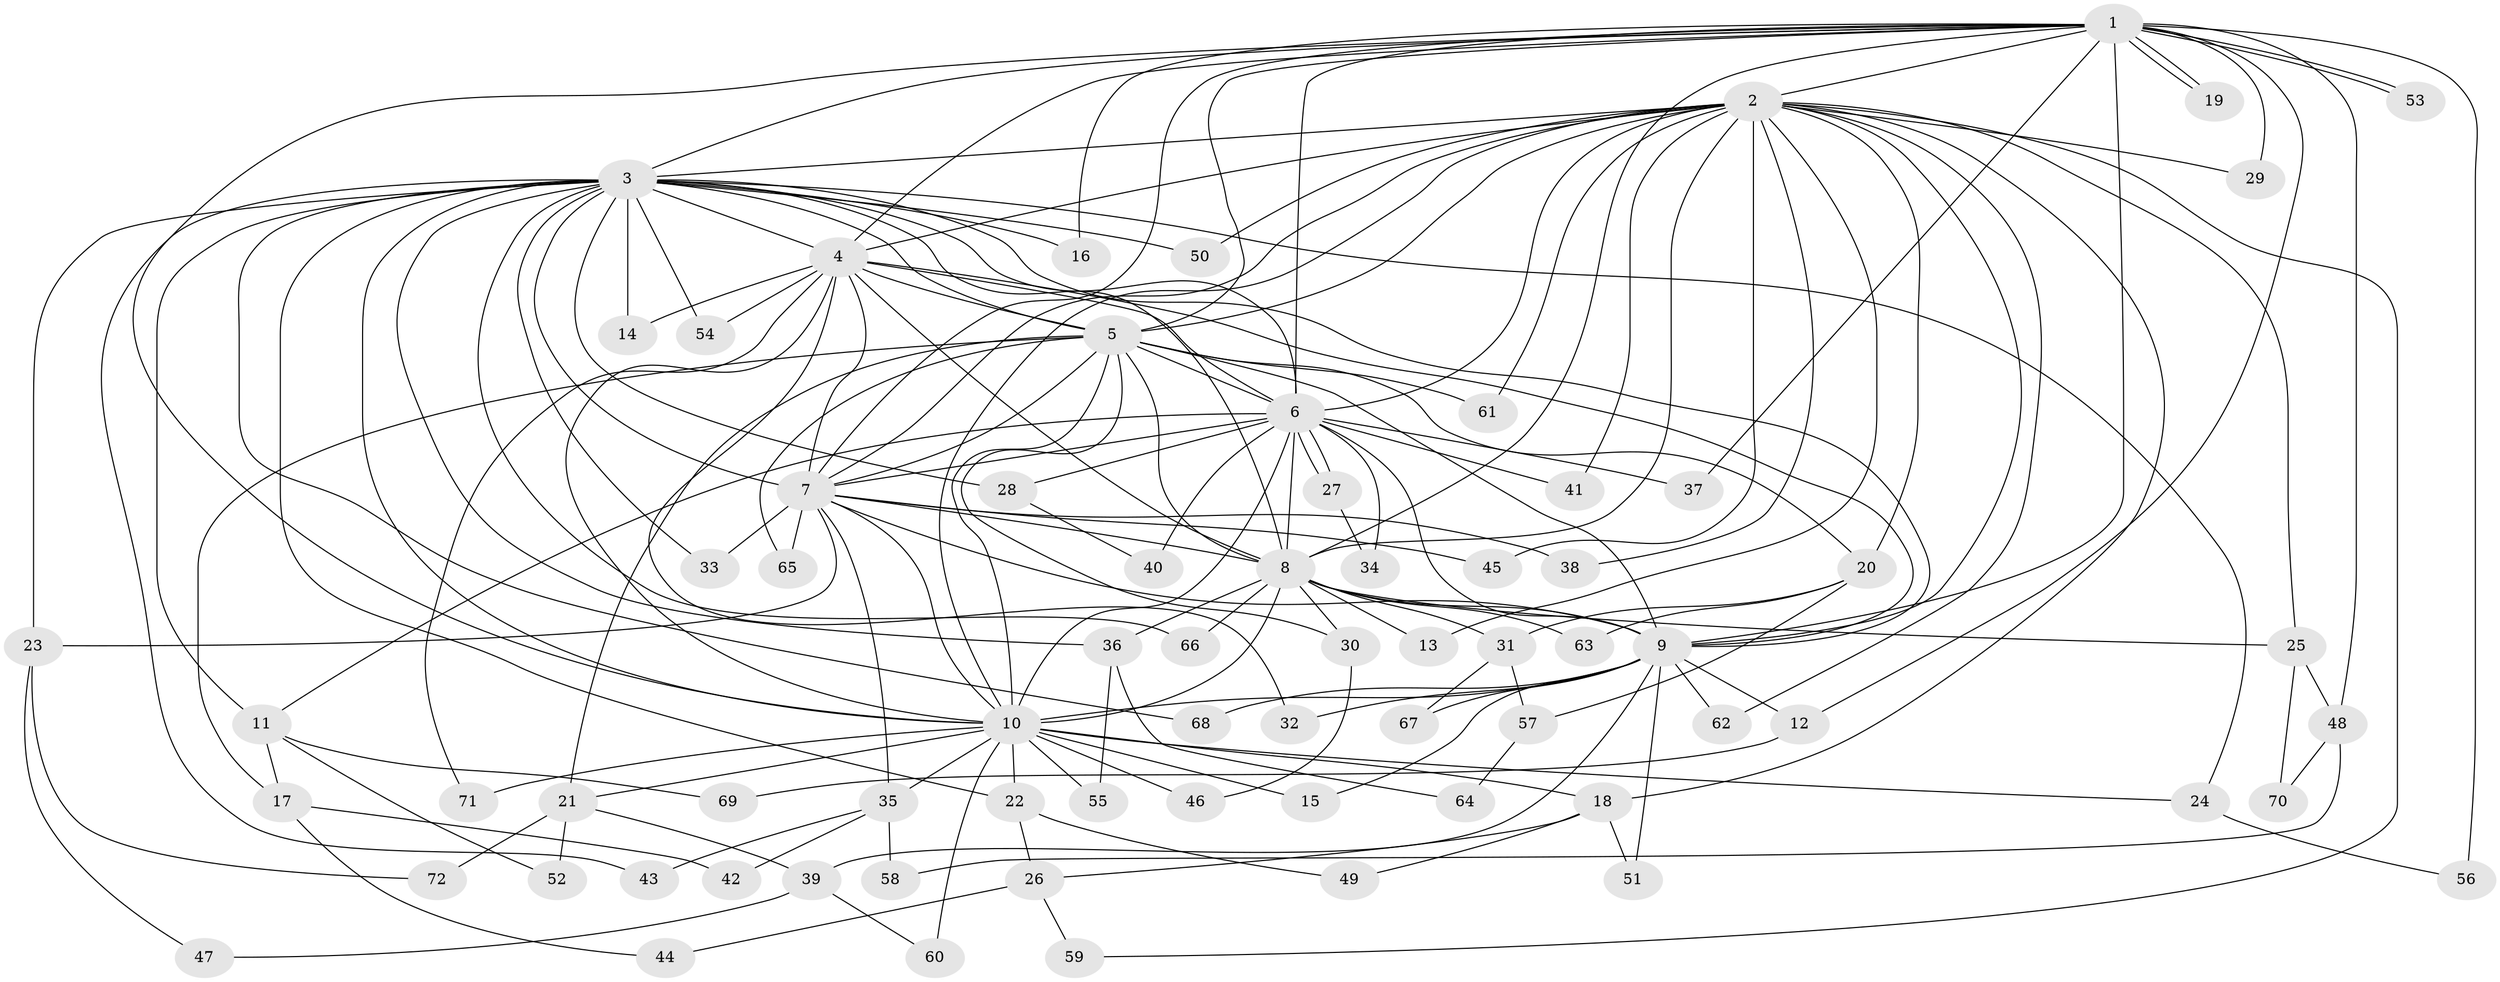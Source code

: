 // coarse degree distribution, {17: 0.037037037037037035, 19: 0.037037037037037035, 20: 0.018518518518518517, 16: 0.018518518518518517, 15: 0.05555555555555555, 5: 0.09259259259259259, 3: 0.09259259259259259, 2: 0.5370370370370371, 4: 0.09259259259259259, 1: 0.018518518518518517}
// Generated by graph-tools (version 1.1) at 2025/23/03/03/25 07:23:35]
// undirected, 72 vertices, 169 edges
graph export_dot {
graph [start="1"]
  node [color=gray90,style=filled];
  1;
  2;
  3;
  4;
  5;
  6;
  7;
  8;
  9;
  10;
  11;
  12;
  13;
  14;
  15;
  16;
  17;
  18;
  19;
  20;
  21;
  22;
  23;
  24;
  25;
  26;
  27;
  28;
  29;
  30;
  31;
  32;
  33;
  34;
  35;
  36;
  37;
  38;
  39;
  40;
  41;
  42;
  43;
  44;
  45;
  46;
  47;
  48;
  49;
  50;
  51;
  52;
  53;
  54;
  55;
  56;
  57;
  58;
  59;
  60;
  61;
  62;
  63;
  64;
  65;
  66;
  67;
  68;
  69;
  70;
  71;
  72;
  1 -- 2;
  1 -- 3;
  1 -- 4;
  1 -- 5;
  1 -- 6;
  1 -- 7;
  1 -- 8;
  1 -- 9;
  1 -- 10;
  1 -- 12;
  1 -- 16;
  1 -- 19;
  1 -- 19;
  1 -- 29;
  1 -- 37;
  1 -- 48;
  1 -- 53;
  1 -- 53;
  1 -- 56;
  2 -- 3;
  2 -- 4;
  2 -- 5;
  2 -- 6;
  2 -- 7;
  2 -- 8;
  2 -- 9;
  2 -- 10;
  2 -- 13;
  2 -- 18;
  2 -- 20;
  2 -- 25;
  2 -- 29;
  2 -- 38;
  2 -- 41;
  2 -- 45;
  2 -- 50;
  2 -- 59;
  2 -- 61;
  2 -- 62;
  3 -- 4;
  3 -- 5;
  3 -- 6;
  3 -- 7;
  3 -- 8;
  3 -- 9;
  3 -- 10;
  3 -- 11;
  3 -- 14;
  3 -- 16;
  3 -- 22;
  3 -- 23;
  3 -- 24;
  3 -- 28;
  3 -- 33;
  3 -- 36;
  3 -- 43;
  3 -- 50;
  3 -- 54;
  3 -- 66;
  3 -- 68;
  4 -- 5;
  4 -- 6;
  4 -- 7;
  4 -- 8;
  4 -- 9;
  4 -- 10;
  4 -- 14;
  4 -- 32;
  4 -- 54;
  4 -- 71;
  5 -- 6;
  5 -- 7;
  5 -- 8;
  5 -- 9;
  5 -- 10;
  5 -- 17;
  5 -- 20;
  5 -- 21;
  5 -- 30;
  5 -- 61;
  5 -- 65;
  6 -- 7;
  6 -- 8;
  6 -- 9;
  6 -- 10;
  6 -- 11;
  6 -- 27;
  6 -- 27;
  6 -- 28;
  6 -- 34;
  6 -- 37;
  6 -- 40;
  6 -- 41;
  7 -- 8;
  7 -- 9;
  7 -- 10;
  7 -- 23;
  7 -- 33;
  7 -- 35;
  7 -- 38;
  7 -- 45;
  7 -- 65;
  8 -- 9;
  8 -- 10;
  8 -- 13;
  8 -- 25;
  8 -- 30;
  8 -- 31;
  8 -- 36;
  8 -- 63;
  8 -- 66;
  9 -- 10;
  9 -- 12;
  9 -- 15;
  9 -- 32;
  9 -- 39;
  9 -- 51;
  9 -- 62;
  9 -- 67;
  9 -- 68;
  10 -- 15;
  10 -- 18;
  10 -- 21;
  10 -- 22;
  10 -- 24;
  10 -- 35;
  10 -- 46;
  10 -- 55;
  10 -- 60;
  10 -- 71;
  11 -- 17;
  11 -- 52;
  11 -- 69;
  12 -- 69;
  17 -- 42;
  17 -- 44;
  18 -- 26;
  18 -- 49;
  18 -- 51;
  20 -- 31;
  20 -- 57;
  20 -- 63;
  21 -- 39;
  21 -- 52;
  21 -- 72;
  22 -- 26;
  22 -- 49;
  23 -- 47;
  23 -- 72;
  24 -- 56;
  25 -- 48;
  25 -- 70;
  26 -- 44;
  26 -- 59;
  27 -- 34;
  28 -- 40;
  30 -- 46;
  31 -- 57;
  31 -- 67;
  35 -- 42;
  35 -- 43;
  35 -- 58;
  36 -- 55;
  36 -- 64;
  39 -- 47;
  39 -- 60;
  48 -- 58;
  48 -- 70;
  57 -- 64;
}
